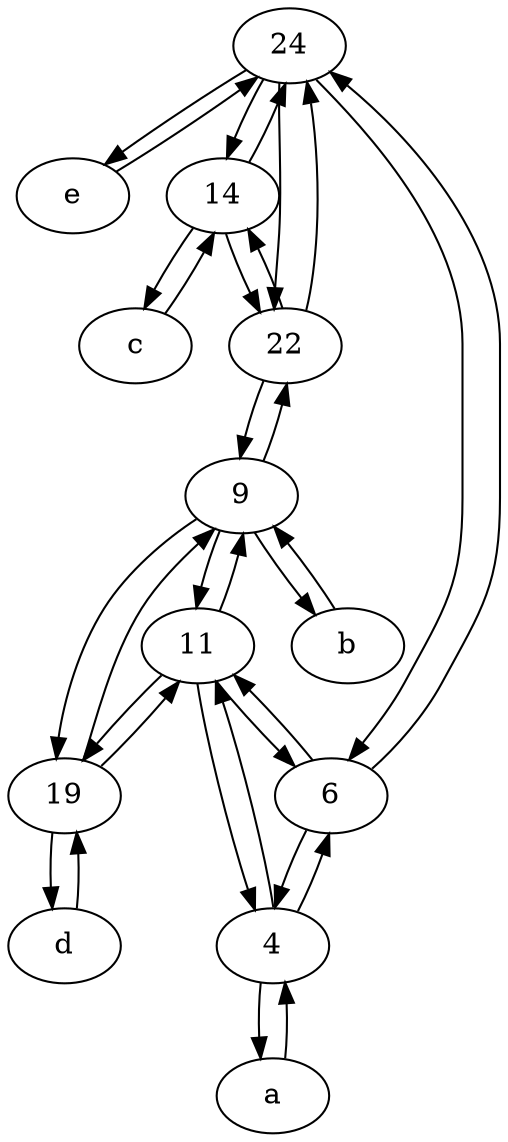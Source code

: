 digraph  {
	24;
	11;
	19;
	e [pos="30,50!"];
	a [pos="40,10!"];
	9;
	c [pos="20,10!"];
	14;
	4;
	d [pos="20,30!"];
	6;
	b [pos="50,20!"];
	22;
	9 -> 11;
	4 -> a;
	11 -> 9;
	19 -> d;
	22 -> 9;
	24 -> e;
	9 -> 22;
	14 -> 24;
	22 -> 24;
	9 -> b;
	6 -> 11;
	b -> 9;
	e -> 24;
	6 -> 24;
	6 -> 4;
	11 -> 4;
	d -> 19;
	24 -> 6;
	19 -> 9;
	14 -> 22;
	11 -> 6;
	4 -> 11;
	24 -> 14;
	22 -> 14;
	19 -> 11;
	24 -> 22;
	14 -> c;
	4 -> 6;
	a -> 4;
	c -> 14;
	11 -> 19;
	9 -> 19;

	}